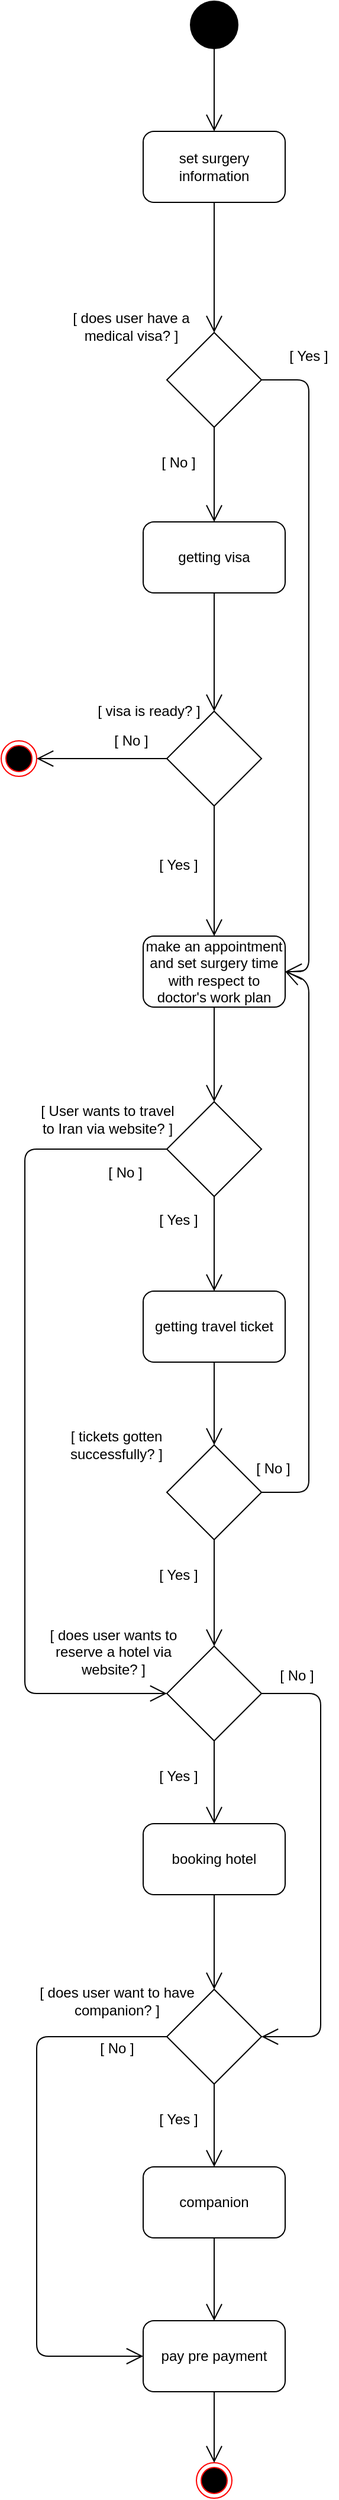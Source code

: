 <mxfile version="12.2.3" type="device" pages="1"><diagram id="hI0RdGtKGX5se87bIWNu" name="Page-1"><mxGraphModel dx="1341" dy="715" grid="1" gridSize="10" guides="1" tooltips="1" connect="1" arrows="1" fold="1" page="1" pageScale="1" pageWidth="850" pageHeight="1100" math="0" shadow="0"><root><mxCell id="0"/><mxCell id="1" parent="0"/><mxCell id="mEM_aR7rfd6alZLZe8sf-1" value="" style="ellipse;whiteSpace=wrap;html=1;aspect=fixed;fillColor=#000000;" parent="1" vertex="1"><mxGeometry x="390" y="40" width="40" height="40" as="geometry"/></mxCell><mxCell id="mEM_aR7rfd6alZLZe8sf-2" value="set surgery information" style="rounded=1;whiteSpace=wrap;html=1;fillColor=#FFFFFF;" parent="1" vertex="1"><mxGeometry x="350" y="150" width="120" height="60" as="geometry"/></mxCell><mxCell id="mEM_aR7rfd6alZLZe8sf-3" value="" style="endArrow=open;endFill=1;endSize=12;html=1;exitX=0.5;exitY=1;exitDx=0;exitDy=0;entryX=0.5;entryY=0;entryDx=0;entryDy=0;" parent="1" source="mEM_aR7rfd6alZLZe8sf-1" target="mEM_aR7rfd6alZLZe8sf-2" edge="1"><mxGeometry width="160" relative="1" as="geometry"><mxPoint x="400" y="260" as="sourcePoint"/><mxPoint x="560" y="260" as="targetPoint"/></mxGeometry></mxCell><mxCell id="mEM_aR7rfd6alZLZe8sf-4" value="" style="rhombus;whiteSpace=wrap;html=1;fillColor=#FFFFFF;" parent="1" vertex="1"><mxGeometry x="370" y="320" width="80" height="80" as="geometry"/></mxCell><mxCell id="mEM_aR7rfd6alZLZe8sf-5" value="" style="endArrow=open;endFill=1;endSize=12;html=1;exitX=0.5;exitY=1;exitDx=0;exitDy=0;entryX=0.5;entryY=0;entryDx=0;entryDy=0;" parent="1" source="mEM_aR7rfd6alZLZe8sf-2" target="mEM_aR7rfd6alZLZe8sf-4" edge="1"><mxGeometry width="160" relative="1" as="geometry"><mxPoint x="180" y="340" as="sourcePoint"/><mxPoint x="340" y="340" as="targetPoint"/></mxGeometry></mxCell><mxCell id="mEM_aR7rfd6alZLZe8sf-6" value="[ does user have a medical visa? ]" style="text;html=1;strokeColor=none;fillColor=none;align=center;verticalAlign=middle;whiteSpace=wrap;rounded=0;" parent="1" vertex="1"><mxGeometry x="270" y="300" width="140" height="30" as="geometry"/></mxCell><mxCell id="mEM_aR7rfd6alZLZe8sf-7" value="" style="endArrow=open;endFill=1;endSize=12;html=1;exitX=1;exitY=0.5;exitDx=0;exitDy=0;entryX=1;entryY=0.5;entryDx=0;entryDy=0;" parent="1" source="mEM_aR7rfd6alZLZe8sf-4" target="mEM_aR7rfd6alZLZe8sf-13" edge="1"><mxGeometry width="160" relative="1" as="geometry"><mxPoint x="510" y="360" as="sourcePoint"/><mxPoint x="540" y="610" as="targetPoint"/><Array as="points"><mxPoint x="490" y="360"/><mxPoint x="490" y="630"/><mxPoint x="490" y="860"/></Array></mxGeometry></mxCell><mxCell id="mEM_aR7rfd6alZLZe8sf-8" value="" style="endArrow=open;endFill=1;endSize=12;html=1;exitX=0.5;exitY=1;exitDx=0;exitDy=0;entryX=0.5;entryY=0;entryDx=0;entryDy=0;" parent="1" source="mEM_aR7rfd6alZLZe8sf-4" target="mEM_aR7rfd6alZLZe8sf-11" edge="1"><mxGeometry width="160" relative="1" as="geometry"><mxPoint x="390" y="470" as="sourcePoint"/><mxPoint x="410" y="490" as="targetPoint"/></mxGeometry></mxCell><mxCell id="mEM_aR7rfd6alZLZe8sf-9" value="[ No ]" style="text;html=1;strokeColor=none;fillColor=none;align=center;verticalAlign=middle;whiteSpace=wrap;rounded=0;" parent="1" vertex="1"><mxGeometry x="360" y="420" width="40" height="20" as="geometry"/></mxCell><mxCell id="mEM_aR7rfd6alZLZe8sf-10" value="[ Yes ]" style="text;html=1;strokeColor=none;fillColor=none;align=center;verticalAlign=middle;whiteSpace=wrap;rounded=0;" parent="1" vertex="1"><mxGeometry x="470" y="330" width="40" height="20" as="geometry"/></mxCell><mxCell id="mEM_aR7rfd6alZLZe8sf-11" value="getting visa" style="rounded=1;whiteSpace=wrap;html=1;fillColor=#FFFFFF;" parent="1" vertex="1"><mxGeometry x="350" y="480" width="120" height="60" as="geometry"/></mxCell><mxCell id="mEM_aR7rfd6alZLZe8sf-13" value="make an appointment and set surgery time with respect to doctor's work plan" style="rounded=1;whiteSpace=wrap;html=1;fillColor=#FFFFFF;" parent="1" vertex="1"><mxGeometry x="350" y="830" width="120" height="60" as="geometry"/></mxCell><mxCell id="mEM_aR7rfd6alZLZe8sf-15" value="" style="rhombus;whiteSpace=wrap;html=1;fillColor=#FFFFFF;" parent="1" vertex="1"><mxGeometry x="370" y="640" width="80" height="80" as="geometry"/></mxCell><mxCell id="mEM_aR7rfd6alZLZe8sf-16" value="" style="endArrow=open;endFill=1;endSize=12;html=1;exitX=0.5;exitY=1;exitDx=0;exitDy=0;entryX=0.5;entryY=0;entryDx=0;entryDy=0;" parent="1" source="mEM_aR7rfd6alZLZe8sf-11" target="mEM_aR7rfd6alZLZe8sf-15" edge="1"><mxGeometry width="160" relative="1" as="geometry"><mxPoint x="280" y="580" as="sourcePoint"/><mxPoint x="440" y="580" as="targetPoint"/></mxGeometry></mxCell><mxCell id="mEM_aR7rfd6alZLZe8sf-17" value="[ visa is ready? ]" style="text;html=1;strokeColor=none;fillColor=none;align=center;verticalAlign=middle;whiteSpace=wrap;rounded=0;" parent="1" vertex="1"><mxGeometry x="310" y="630" width="90" height="20" as="geometry"/></mxCell><mxCell id="mEM_aR7rfd6alZLZe8sf-18" value="" style="endArrow=open;endFill=1;endSize=12;html=1;exitX=0;exitY=0.5;exitDx=0;exitDy=0;entryX=1;entryY=0.5;entryDx=0;entryDy=0;" parent="1" source="mEM_aR7rfd6alZLZe8sf-15" target="mEM_aR7rfd6alZLZe8sf-19" edge="1"><mxGeometry width="160" relative="1" as="geometry"><mxPoint x="180" y="630" as="sourcePoint"/><mxPoint x="230" y="680" as="targetPoint"/></mxGeometry></mxCell><mxCell id="mEM_aR7rfd6alZLZe8sf-19" value="" style="ellipse;html=1;shape=endState;fillColor=#000000;strokeColor=#ff0000;" parent="1" vertex="1"><mxGeometry x="230" y="665" width="30" height="30" as="geometry"/></mxCell><mxCell id="mEM_aR7rfd6alZLZe8sf-20" value="[ No ]" style="text;html=1;strokeColor=none;fillColor=none;align=center;verticalAlign=middle;whiteSpace=wrap;rounded=0;" parent="1" vertex="1"><mxGeometry x="320" y="655" width="40" height="20" as="geometry"/></mxCell><mxCell id="mEM_aR7rfd6alZLZe8sf-21" value="" style="endArrow=open;endFill=1;endSize=12;html=1;exitX=0.5;exitY=1;exitDx=0;exitDy=0;entryX=0.5;entryY=0;entryDx=0;entryDy=0;" parent="1" source="mEM_aR7rfd6alZLZe8sf-15" target="mEM_aR7rfd6alZLZe8sf-13" edge="1"><mxGeometry width="160" relative="1" as="geometry"><mxPoint x="310" y="790" as="sourcePoint"/><mxPoint x="470" y="790" as="targetPoint"/></mxGeometry></mxCell><mxCell id="mEM_aR7rfd6alZLZe8sf-22" value="[ Yes ]" style="text;html=1;strokeColor=none;fillColor=none;align=center;verticalAlign=middle;whiteSpace=wrap;rounded=0;" parent="1" vertex="1"><mxGeometry x="360" y="760" width="40" height="20" as="geometry"/></mxCell><mxCell id="mEM_aR7rfd6alZLZe8sf-23" value="" style="rhombus;whiteSpace=wrap;html=1;fillColor=#FFFFFF;" parent="1" vertex="1"><mxGeometry x="370" y="970" width="80" height="80" as="geometry"/></mxCell><mxCell id="mEM_aR7rfd6alZLZe8sf-24" value="" style="endArrow=open;endFill=1;endSize=12;html=1;exitX=0.5;exitY=1;exitDx=0;exitDy=0;entryX=0.5;entryY=0;entryDx=0;entryDy=0;" parent="1" source="mEM_aR7rfd6alZLZe8sf-13" target="mEM_aR7rfd6alZLZe8sf-23" edge="1"><mxGeometry width="160" relative="1" as="geometry"><mxPoint x="430" y="950" as="sourcePoint"/><mxPoint x="590" y="950" as="targetPoint"/></mxGeometry></mxCell><mxCell id="mEM_aR7rfd6alZLZe8sf-25" value="[ User wants to travel to Iran via website? ]" style="text;html=1;strokeColor=none;fillColor=none;align=center;verticalAlign=middle;whiteSpace=wrap;rounded=0;" parent="1" vertex="1"><mxGeometry x="260" y="970" width="120" height="30" as="geometry"/></mxCell><mxCell id="mEM_aR7rfd6alZLZe8sf-26" value="" style="endArrow=open;endFill=1;endSize=12;html=1;exitX=0.5;exitY=1;exitDx=0;exitDy=0;entryX=0.5;entryY=0;entryDx=0;entryDy=0;" parent="1" source="mEM_aR7rfd6alZLZe8sf-23" target="mEM_aR7rfd6alZLZe8sf-28" edge="1"><mxGeometry width="160" relative="1" as="geometry"><mxPoint x="440" y="1060" as="sourcePoint"/><mxPoint x="410" y="1140" as="targetPoint"/></mxGeometry></mxCell><mxCell id="mEM_aR7rfd6alZLZe8sf-27" value="[ Yes ]" style="text;html=1;strokeColor=none;fillColor=none;align=center;verticalAlign=middle;whiteSpace=wrap;rounded=0;" parent="1" vertex="1"><mxGeometry x="360" y="1060" width="40" height="20" as="geometry"/></mxCell><mxCell id="mEM_aR7rfd6alZLZe8sf-28" value="getting travel ticket" style="rounded=1;whiteSpace=wrap;html=1;fillColor=#FFFFFF;" parent="1" vertex="1"><mxGeometry x="350" y="1130" width="120" height="60" as="geometry"/></mxCell><mxCell id="mEM_aR7rfd6alZLZe8sf-29" value="" style="rhombus;whiteSpace=wrap;html=1;fillColor=#FFFFFF;" parent="1" vertex="1"><mxGeometry x="370" y="1260" width="80" height="80" as="geometry"/></mxCell><mxCell id="mEM_aR7rfd6alZLZe8sf-30" value="" style="endArrow=open;endFill=1;endSize=12;html=1;exitX=0.5;exitY=1;exitDx=0;exitDy=0;entryX=0.5;entryY=0;entryDx=0;entryDy=0;" parent="1" source="mEM_aR7rfd6alZLZe8sf-28" target="mEM_aR7rfd6alZLZe8sf-29" edge="1"><mxGeometry width="160" relative="1" as="geometry"><mxPoint x="440" y="1220" as="sourcePoint"/><mxPoint x="600" y="1220" as="targetPoint"/></mxGeometry></mxCell><mxCell id="mEM_aR7rfd6alZLZe8sf-31" value="[ tickets gotten successfully? ]" style="text;html=1;strokeColor=none;fillColor=none;align=center;verticalAlign=middle;whiteSpace=wrap;rounded=0;" parent="1" vertex="1"><mxGeometry x="265" y="1250" width="125" height="20" as="geometry"/></mxCell><mxCell id="mEM_aR7rfd6alZLZe8sf-32" value="" style="endArrow=open;endFill=1;endSize=12;html=1;exitX=0.5;exitY=1;exitDx=0;exitDy=0;entryX=0.5;entryY=0;entryDx=0;entryDy=0;" parent="1" source="mEM_aR7rfd6alZLZe8sf-29" target="mEM_aR7rfd6alZLZe8sf-38" edge="1"><mxGeometry width="160" relative="1" as="geometry"><mxPoint x="410" y="1370" as="sourcePoint"/><mxPoint x="410" y="1430" as="targetPoint"/></mxGeometry></mxCell><mxCell id="mEM_aR7rfd6alZLZe8sf-33" value="[ Yes ]" style="text;html=1;strokeColor=none;fillColor=none;align=center;verticalAlign=middle;whiteSpace=wrap;rounded=0;" parent="1" vertex="1"><mxGeometry x="360" y="1360" width="40" height="20" as="geometry"/></mxCell><mxCell id="mEM_aR7rfd6alZLZe8sf-34" value="" style="endArrow=open;endFill=1;endSize=12;html=1;exitX=1;exitY=0.5;exitDx=0;exitDy=0;entryX=1;entryY=0.5;entryDx=0;entryDy=0;" parent="1" source="mEM_aR7rfd6alZLZe8sf-29" target="mEM_aR7rfd6alZLZe8sf-13" edge="1"><mxGeometry width="160" relative="1" as="geometry"><mxPoint x="570" y="1150" as="sourcePoint"/><mxPoint x="730" y="1150" as="targetPoint"/><Array as="points"><mxPoint x="490" y="1300"/><mxPoint x="490" y="868"/></Array></mxGeometry></mxCell><mxCell id="mEM_aR7rfd6alZLZe8sf-35" value="[ No ]" style="text;html=1;strokeColor=none;fillColor=none;align=center;verticalAlign=middle;whiteSpace=wrap;rounded=0;" parent="1" vertex="1"><mxGeometry x="440" y="1270" width="40" height="20" as="geometry"/></mxCell><mxCell id="mEM_aR7rfd6alZLZe8sf-38" value="" style="rhombus;whiteSpace=wrap;html=1;fillColor=#FFFFFF;" parent="1" vertex="1"><mxGeometry x="370" y="1430" width="80" height="80" as="geometry"/></mxCell><mxCell id="mEM_aR7rfd6alZLZe8sf-40" value="[ does user wants to reserve a hotel via website? ]" style="text;html=1;strokeColor=none;fillColor=none;align=center;verticalAlign=middle;whiteSpace=wrap;rounded=0;" parent="1" vertex="1"><mxGeometry x="260" y="1425" width="130" height="20" as="geometry"/></mxCell><mxCell id="mEM_aR7rfd6alZLZe8sf-41" value="" style="endArrow=open;endFill=1;endSize=12;html=1;exitX=0.5;exitY=1;exitDx=0;exitDy=0;entryX=0.5;entryY=0;entryDx=0;entryDy=0;" parent="1" source="mEM_aR7rfd6alZLZe8sf-38" target="mEM_aR7rfd6alZLZe8sf-42" edge="1"><mxGeometry width="160" relative="1" as="geometry"><mxPoint x="400" y="1550" as="sourcePoint"/><mxPoint x="410" y="1590" as="targetPoint"/></mxGeometry></mxCell><mxCell id="mEM_aR7rfd6alZLZe8sf-42" value="booking hotel" style="rounded=1;whiteSpace=wrap;html=1;fillColor=#FFFFFF;" parent="1" vertex="1"><mxGeometry x="350" y="1580" width="120" height="60" as="geometry"/></mxCell><mxCell id="mEM_aR7rfd6alZLZe8sf-44" value="[ Yes ]" style="text;html=1;strokeColor=none;fillColor=none;align=center;verticalAlign=middle;whiteSpace=wrap;rounded=0;" parent="1" vertex="1"><mxGeometry x="360" y="1530" width="40" height="20" as="geometry"/></mxCell><mxCell id="mEM_aR7rfd6alZLZe8sf-46" value="" style="endArrow=open;endFill=1;endSize=12;html=1;exitX=0.5;exitY=1;exitDx=0;exitDy=0;entryX=0.5;entryY=0;entryDx=0;entryDy=0;" parent="1" source="mEM_aR7rfd6alZLZe8sf-42" target="mEM_aR7rfd6alZLZe8sf-47" edge="1"><mxGeometry width="160" relative="1" as="geometry"><mxPoint x="360" y="1700" as="sourcePoint"/><mxPoint x="410" y="1740" as="targetPoint"/></mxGeometry></mxCell><mxCell id="mEM_aR7rfd6alZLZe8sf-47" value="" style="rhombus;whiteSpace=wrap;html=1;fillColor=#FFFFFF;" parent="1" vertex="1"><mxGeometry x="370" y="1720" width="80" height="80" as="geometry"/></mxCell><mxCell id="mEM_aR7rfd6alZLZe8sf-48" value="[ does user want to have companion? ]" style="text;html=1;strokeColor=none;fillColor=none;align=center;verticalAlign=middle;whiteSpace=wrap;rounded=0;" parent="1" vertex="1"><mxGeometry x="257.5" y="1730" width="140" as="geometry"/></mxCell><mxCell id="mEM_aR7rfd6alZLZe8sf-49" value="companion" style="rounded=1;whiteSpace=wrap;html=1;fillColor=#FFFFFF;" parent="1" vertex="1"><mxGeometry x="350" y="1870" width="120" height="60" as="geometry"/></mxCell><mxCell id="mEM_aR7rfd6alZLZe8sf-50" value="" style="endArrow=open;endFill=1;endSize=12;html=1;exitX=0.5;exitY=1;exitDx=0;exitDy=0;entryX=0.5;entryY=0;entryDx=0;entryDy=0;" parent="1" source="mEM_aR7rfd6alZLZe8sf-47" target="mEM_aR7rfd6alZLZe8sf-49" edge="1"><mxGeometry width="160" relative="1" as="geometry"><mxPoint x="160" y="1860" as="sourcePoint"/><mxPoint x="320" y="1860" as="targetPoint"/></mxGeometry></mxCell><mxCell id="mEM_aR7rfd6alZLZe8sf-51" value="pay pre payment" style="rounded=1;whiteSpace=wrap;html=1;fillColor=#FFFFFF;" parent="1" vertex="1"><mxGeometry x="350" y="2000" width="120" height="60" as="geometry"/></mxCell><mxCell id="mEM_aR7rfd6alZLZe8sf-52" value="" style="endArrow=open;endFill=1;endSize=12;html=1;exitX=0.5;exitY=1;exitDx=0;exitDy=0;entryX=0.5;entryY=0;entryDx=0;entryDy=0;" parent="1" source="mEM_aR7rfd6alZLZe8sf-49" target="mEM_aR7rfd6alZLZe8sf-51" edge="1"><mxGeometry width="160" relative="1" as="geometry"><mxPoint x="230" y="2080" as="sourcePoint"/><mxPoint x="390" y="2080" as="targetPoint"/></mxGeometry></mxCell><mxCell id="mEM_aR7rfd6alZLZe8sf-53" value="" style="ellipse;html=1;shape=endState;fillColor=#000000;strokeColor=#ff0000;" parent="1" vertex="1"><mxGeometry x="395" y="2120" width="30" height="30" as="geometry"/></mxCell><mxCell id="mEM_aR7rfd6alZLZe8sf-54" value="" style="endArrow=open;endFill=1;endSize=12;html=1;exitX=0.5;exitY=1;exitDx=0;exitDy=0;entryX=0.5;entryY=0;entryDx=0;entryDy=0;" parent="1" source="mEM_aR7rfd6alZLZe8sf-51" target="mEM_aR7rfd6alZLZe8sf-53" edge="1"><mxGeometry width="160" relative="1" as="geometry"><mxPoint x="410" y="2090" as="sourcePoint"/><mxPoint x="570" y="2090" as="targetPoint"/></mxGeometry></mxCell><mxCell id="mEM_aR7rfd6alZLZe8sf-55" value="[ Yes ]" style="text;html=1;strokeColor=none;fillColor=none;align=center;verticalAlign=middle;whiteSpace=wrap;rounded=0;" parent="1" vertex="1"><mxGeometry x="360" y="1820" width="40" height="20" as="geometry"/></mxCell><mxCell id="mEM_aR7rfd6alZLZe8sf-56" value="" style="endArrow=open;endFill=1;endSize=12;html=1;exitX=1;exitY=0.5;exitDx=0;exitDy=0;entryX=1;entryY=0.5;entryDx=0;entryDy=0;" parent="1" source="mEM_aR7rfd6alZLZe8sf-38" target="mEM_aR7rfd6alZLZe8sf-47" edge="1"><mxGeometry width="160" relative="1" as="geometry"><mxPoint x="510" y="1480" as="sourcePoint"/><mxPoint x="570" y="2140" as="targetPoint"/><Array as="points"><mxPoint x="500" y="1470"/><mxPoint x="500" y="1760"/></Array></mxGeometry></mxCell><mxCell id="mEM_aR7rfd6alZLZe8sf-57" value="[ No ]" style="text;html=1;strokeColor=none;fillColor=none;align=center;verticalAlign=middle;whiteSpace=wrap;rounded=0;" parent="1" vertex="1"><mxGeometry x="460" y="1445" width="40" height="20" as="geometry"/></mxCell><mxCell id="mEM_aR7rfd6alZLZe8sf-59" value="" style="endArrow=open;endFill=1;endSize=12;html=1;exitX=0;exitY=0.5;exitDx=0;exitDy=0;entryX=0;entryY=0.5;entryDx=0;entryDy=0;" parent="1" source="mEM_aR7rfd6alZLZe8sf-47" target="mEM_aR7rfd6alZLZe8sf-51" edge="1"><mxGeometry width="160" relative="1" as="geometry"><mxPoint x="430" y="1820" as="sourcePoint"/><mxPoint x="590" y="1820" as="targetPoint"/><Array as="points"><mxPoint x="260" y="1760"/><mxPoint x="260" y="2030"/></Array></mxGeometry></mxCell><mxCell id="mEM_aR7rfd6alZLZe8sf-60" value="[ No ]" style="text;html=1;strokeColor=none;fillColor=none;align=center;verticalAlign=middle;whiteSpace=wrap;rounded=0;" parent="1" vertex="1"><mxGeometry x="307.5" y="1760" width="40" height="20" as="geometry"/></mxCell><mxCell id="CUpkKS-zawIfFudZ-y_3-1" value="" style="endArrow=open;endFill=1;endSize=12;html=1;exitX=0;exitY=0.5;exitDx=0;exitDy=0;entryX=0;entryY=0.5;entryDx=0;entryDy=0;" edge="1" parent="1" source="mEM_aR7rfd6alZLZe8sf-23" target="mEM_aR7rfd6alZLZe8sf-38"><mxGeometry width="160" relative="1" as="geometry"><mxPoint x="100" y="1100" as="sourcePoint"/><mxPoint x="170" y="1380" as="targetPoint"/><Array as="points"><mxPoint x="250" y="1010"/><mxPoint x="250" y="1470"/></Array></mxGeometry></mxCell><mxCell id="CUpkKS-zawIfFudZ-y_3-2" value="[ No ]" style="text;html=1;strokeColor=none;fillColor=none;align=center;verticalAlign=middle;whiteSpace=wrap;rounded=0;" vertex="1" parent="1"><mxGeometry x="315" y="1020" width="40" height="20" as="geometry"/></mxCell></root></mxGraphModel></diagram></mxfile>